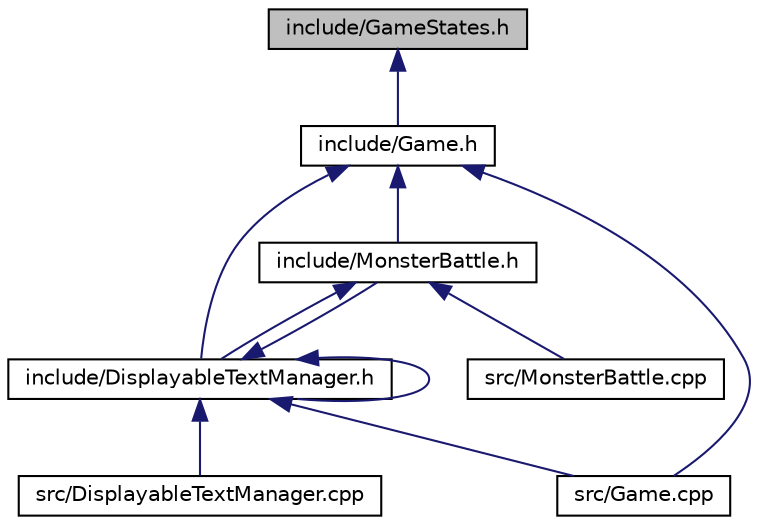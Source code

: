 digraph "include/GameStates.h"
{
  edge [fontname="Helvetica",fontsize="10",labelfontname="Helvetica",labelfontsize="10"];
  node [fontname="Helvetica",fontsize="10",shape=record];
  Node2 [label="include/GameStates.h",height=0.2,width=0.4,color="black", fillcolor="grey75", style="filled", fontcolor="black"];
  Node2 -> Node3 [dir="back",color="midnightblue",fontsize="10",style="solid"];
  Node3 [label="include/Game.h",height=0.2,width=0.4,color="black", fillcolor="white", style="filled",URL="$Game_8h.html"];
  Node3 -> Node4 [dir="back",color="midnightblue",fontsize="10",style="solid"];
  Node4 [label="include/MonsterBattle.h",height=0.2,width=0.4,color="black", fillcolor="white", style="filled",URL="$MonsterBattle_8h.html"];
  Node4 -> Node5 [dir="back",color="midnightblue",fontsize="10",style="solid"];
  Node5 [label="include/DisplayableTextManager.h",height=0.2,width=0.4,color="black", fillcolor="white", style="filled",URL="$DisplayableTextManager_8h.html"];
  Node5 -> Node5 [dir="back",color="midnightblue",fontsize="10",style="solid"];
  Node5 -> Node4 [dir="back",color="midnightblue",fontsize="10",style="solid"];
  Node5 -> Node6 [dir="back",color="midnightblue",fontsize="10",style="solid"];
  Node6 [label="src/DisplayableTextManager.cpp",height=0.2,width=0.4,color="black", fillcolor="white", style="filled",URL="$DisplayableTextManager_8cpp.html"];
  Node5 -> Node7 [dir="back",color="midnightblue",fontsize="10",style="solid"];
  Node7 [label="src/Game.cpp",height=0.2,width=0.4,color="black", fillcolor="white", style="filled",URL="$Game_8cpp.html"];
  Node4 -> Node8 [dir="back",color="midnightblue",fontsize="10",style="solid"];
  Node8 [label="src/MonsterBattle.cpp",height=0.2,width=0.4,color="black", fillcolor="white", style="filled",URL="$MonsterBattle_8cpp.html"];
  Node3 -> Node5 [dir="back",color="midnightblue",fontsize="10",style="solid"];
  Node3 -> Node7 [dir="back",color="midnightblue",fontsize="10",style="solid"];
}
